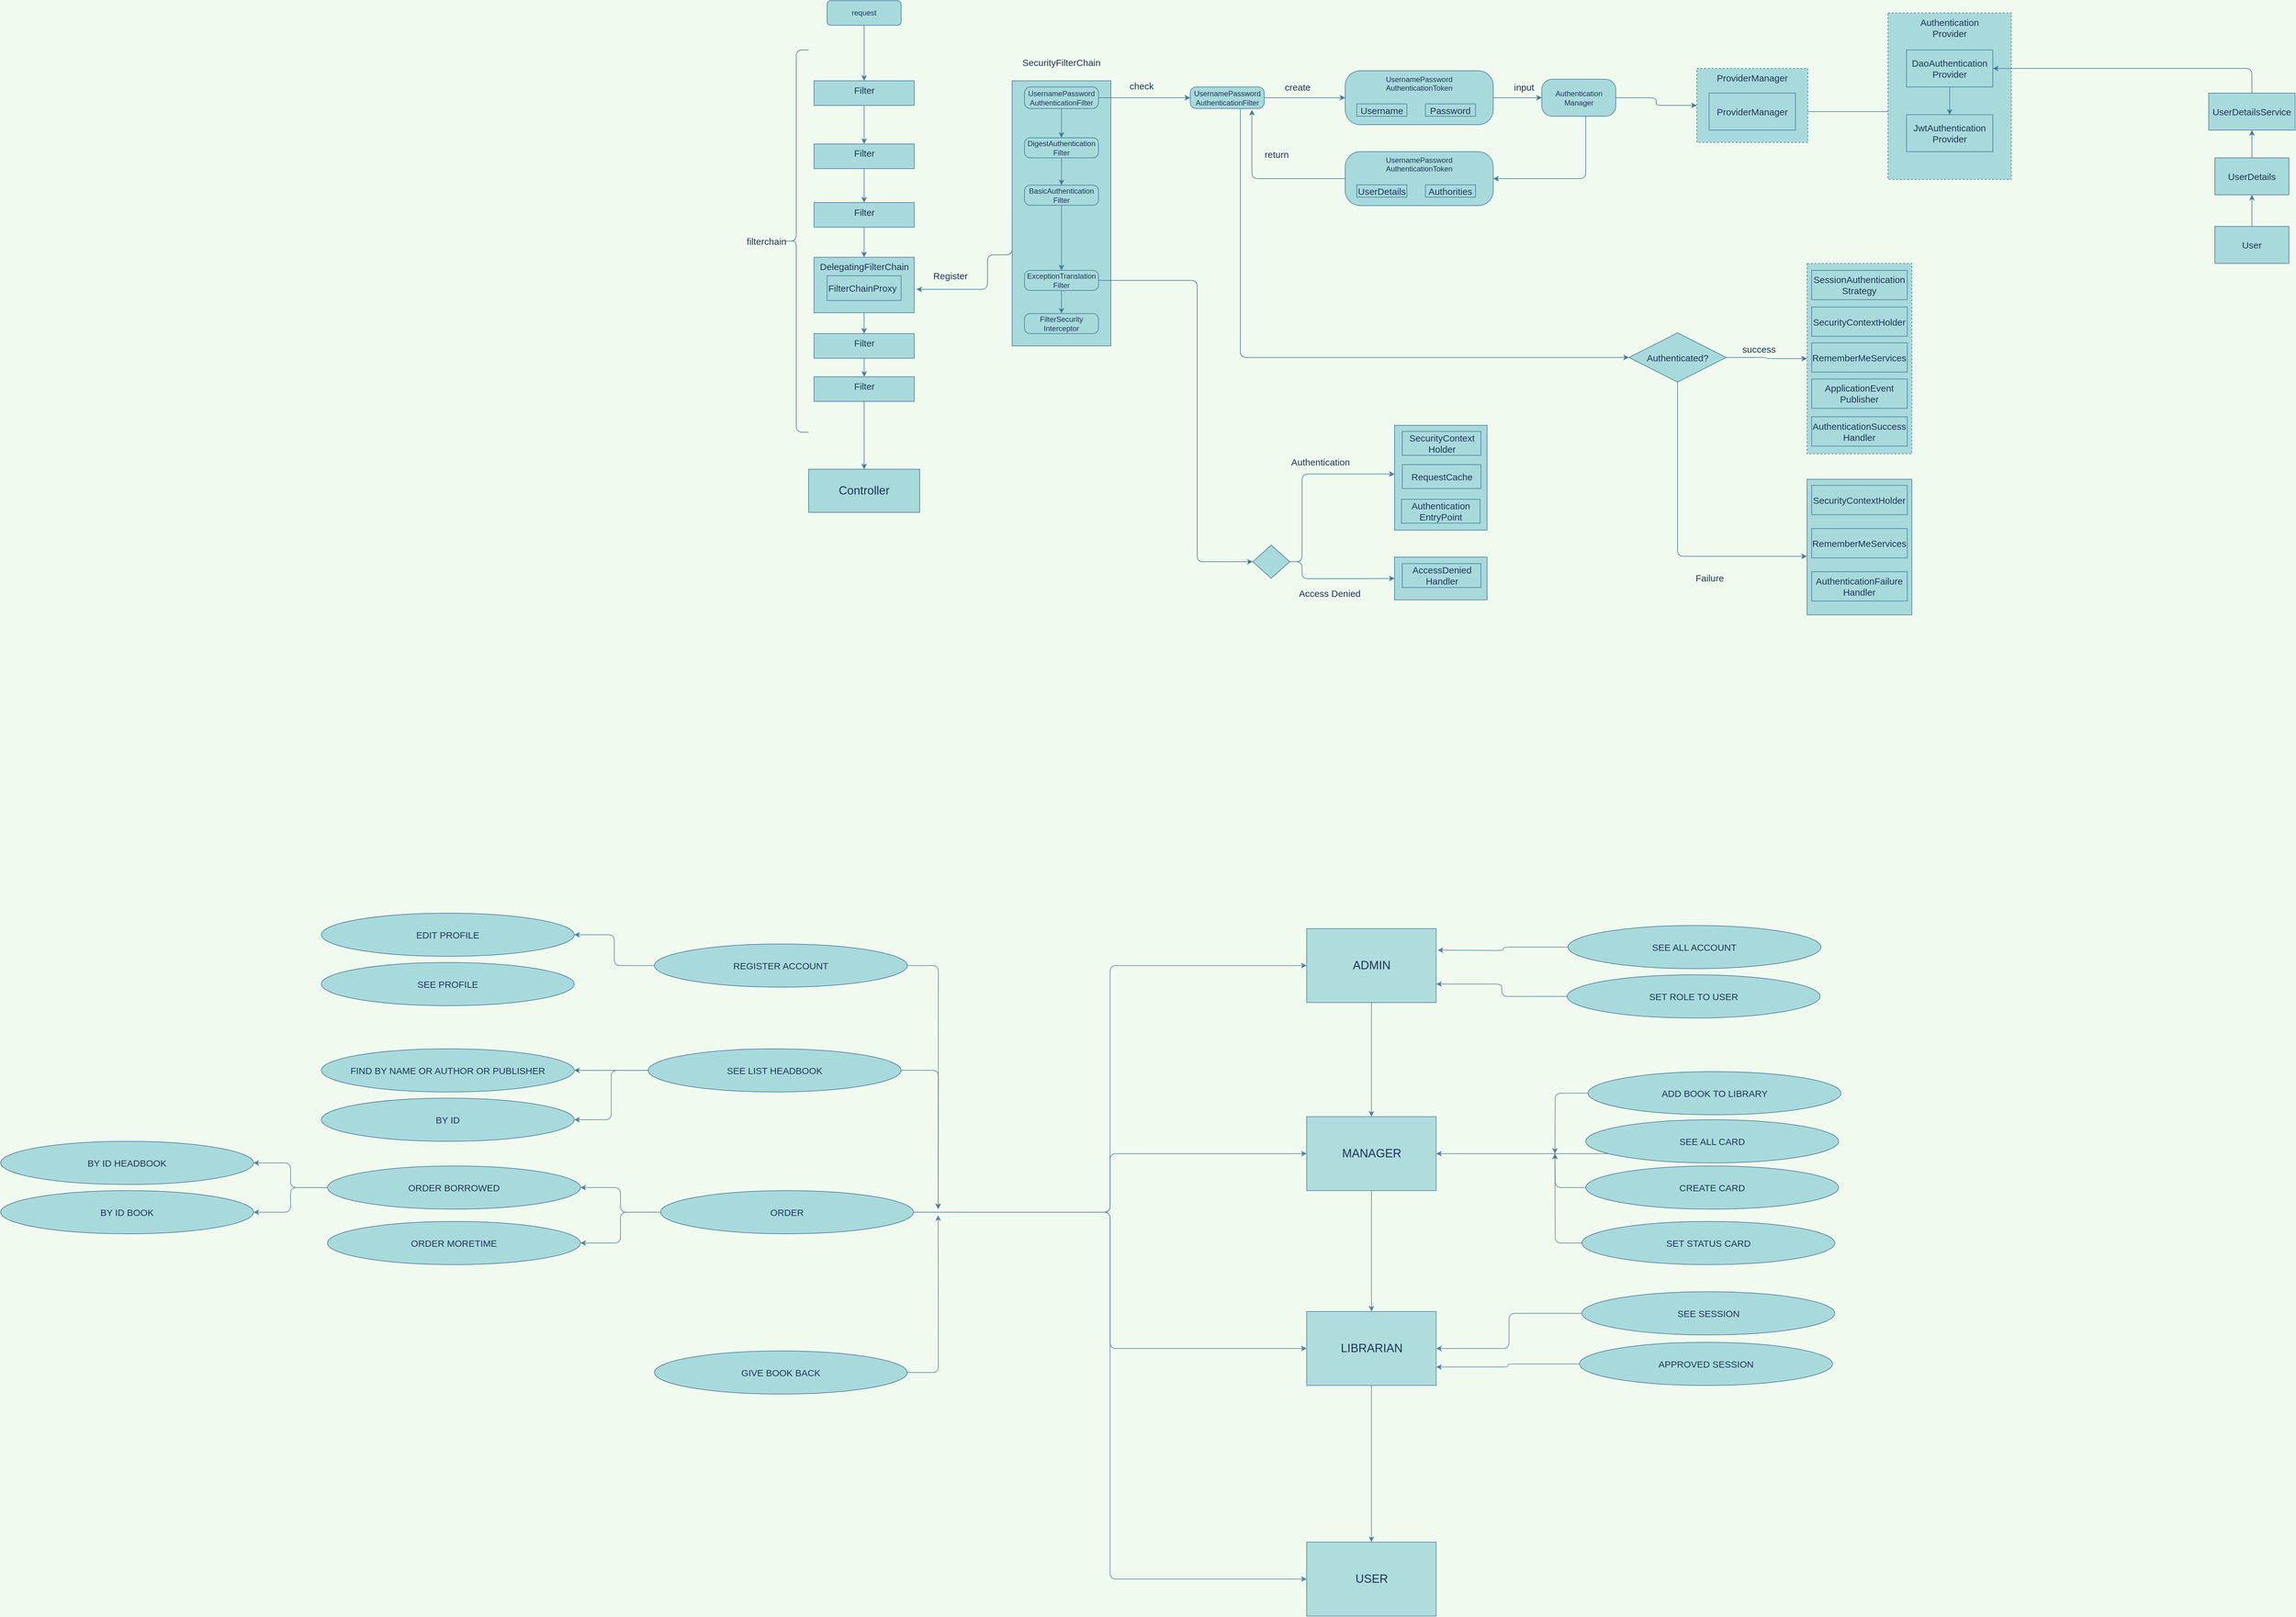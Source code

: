 <mxfile version="14.1.1" type="github">
  <diagram id="C5RBs43oDa-KdzZeNtuy" name="Page-1">
    <mxGraphModel dx="4521" dy="682" grid="1" gridSize="10" guides="1" tooltips="1" connect="1" arrows="1" fold="1" page="1" pageScale="1" pageWidth="3300" pageHeight="4681" background="#F1FAEE" math="0" shadow="0">
      <root>
        <mxCell id="WIyWlLk6GJQsqaUBKTNV-0" />
        <mxCell id="WIyWlLk6GJQsqaUBKTNV-1" parent="WIyWlLk6GJQsqaUBKTNV-0" />
        <mxCell id="i1rqOl0TpUe76ZHr00pR-119" style="edgeStyle=orthogonalEdgeStyle;curved=0;rounded=1;sketch=0;orthogonalLoop=1;jettySize=auto;html=1;entryX=1;entryY=0.5;entryDx=0;entryDy=0;strokeColor=#457B9D;fillColor=#A8DADC;fontSize=15;fontColor=#1D3557;" edge="1" parent="WIyWlLk6GJQsqaUBKTNV-1" source="i1rqOl0TpUe76ZHr00pR-103" target="i1rqOl0TpUe76ZHr00pR-118">
          <mxGeometry relative="1" as="geometry">
            <Array as="points">
              <mxPoint x="1840" y="240" />
              <mxPoint x="1840" y="240" />
            </Array>
          </mxGeometry>
        </mxCell>
        <mxCell id="i1rqOl0TpUe76ZHr00pR-103" value="Authentication&lt;br&gt;Provider" style="rounded=0;whiteSpace=wrap;html=1;sketch=0;strokeColor=#457B9D;fillColor=#A8DADC;fontSize=15;fontColor=#1D3557;align=center;labelBackgroundColor=none;verticalAlign=top;dashed=1;" vertex="1" parent="WIyWlLk6GJQsqaUBKTNV-1">
          <mxGeometry x="1880" y="80" width="200" height="270" as="geometry" />
        </mxCell>
        <mxCell id="i1rqOl0TpUe76ZHr00pR-105" value="ProviderManager" style="rounded=0;whiteSpace=wrap;html=1;sketch=0;strokeColor=#457B9D;fillColor=#A8DADC;fontSize=15;fontColor=#1D3557;align=center;verticalAlign=top;dashed=1;" vertex="1" parent="WIyWlLk6GJQsqaUBKTNV-1">
          <mxGeometry x="1570" y="170" width="180" height="120" as="geometry" />
        </mxCell>
        <mxCell id="i1rqOl0TpUe76ZHr00pR-66" style="edgeStyle=orthogonalEdgeStyle;curved=0;rounded=1;sketch=0;orthogonalLoop=1;jettySize=auto;html=1;entryX=0.5;entryY=0;entryDx=0;entryDy=0;strokeColor=#457B9D;fillColor=#A8DADC;fontSize=15;fontColor=#1D3557;" edge="1" parent="WIyWlLk6GJQsqaUBKTNV-1" source="i1rqOl0TpUe76ZHr00pR-19" target="i1rqOl0TpUe76ZHr00pR-63">
          <mxGeometry relative="1" as="geometry" />
        </mxCell>
        <mxCell id="i1rqOl0TpUe76ZHr00pR-19" value="DelegatingFilterChain" style="rounded=0;whiteSpace=wrap;html=1;sketch=0;strokeColor=#457B9D;fillColor=#A8DADC;fontSize=15;fontColor=#1D3557;align=center;horizontal=1;verticalAlign=top;" vertex="1" parent="WIyWlLk6GJQsqaUBKTNV-1">
          <mxGeometry x="138.75" y="476.24" width="162.5" height="90" as="geometry" />
        </mxCell>
        <mxCell id="i1rqOl0TpUe76ZHr00pR-18" style="edgeStyle=orthogonalEdgeStyle;curved=0;rounded=1;sketch=0;orthogonalLoop=1;jettySize=auto;html=1;strokeColor=#457B9D;fillColor=#A8DADC;fontSize=15;fontColor=#1D3557;entryX=1.022;entryY=0.578;entryDx=0;entryDy=0;entryPerimeter=0;exitX=0;exitY=0.5;exitDx=0;exitDy=0;" edge="1" parent="WIyWlLk6GJQsqaUBKTNV-1" source="i1rqOl0TpUe76ZHr00pR-17" target="i1rqOl0TpUe76ZHr00pR-19">
          <mxGeometry relative="1" as="geometry">
            <mxPoint x="470" y="491.24" as="targetPoint" />
            <Array as="points">
              <mxPoint x="420" y="472.24" />
              <mxPoint x="420" y="528.24" />
            </Array>
          </mxGeometry>
        </mxCell>
        <mxCell id="i1rqOl0TpUe76ZHr00pR-17" value="" style="rounded=0;whiteSpace=wrap;html=1;sketch=0;strokeColor=#457B9D;fillColor=#A8DADC;fontSize=15;fontColor=#1D3557;align=left;" vertex="1" parent="WIyWlLk6GJQsqaUBKTNV-1">
          <mxGeometry x="459.98" y="190" width="160.02" height="430" as="geometry" />
        </mxCell>
        <mxCell id="i1rqOl0TpUe76ZHr00pR-62" style="edgeStyle=orthogonalEdgeStyle;curved=0;rounded=1;sketch=0;orthogonalLoop=1;jettySize=auto;html=1;entryX=0.5;entryY=0;entryDx=0;entryDy=0;strokeColor=#457B9D;fillColor=#A8DADC;fontSize=15;fontColor=#1D3557;" edge="1" parent="WIyWlLk6GJQsqaUBKTNV-1" source="WIyWlLk6GJQsqaUBKTNV-3" target="i1rqOl0TpUe76ZHr00pR-47">
          <mxGeometry relative="1" as="geometry" />
        </mxCell>
        <mxCell id="WIyWlLk6GJQsqaUBKTNV-3" value="request" style="rounded=1;whiteSpace=wrap;html=1;fontSize=12;glass=0;strokeWidth=1;shadow=0;fillColor=#A8DADC;strokeColor=#457B9D;fontColor=#1D3557;" parent="WIyWlLk6GJQsqaUBKTNV-1" vertex="1">
          <mxGeometry x="160" y="60" width="120" height="40" as="geometry" />
        </mxCell>
        <mxCell id="i1rqOl0TpUe76ZHr00pR-2" value="filterchain" style="shape=curlyBracket;whiteSpace=wrap;html=1;rounded=1;sketch=0;strokeColor=#457B9D;fillColor=#A8DADC;fontColor=#1D3557;align=left;fontSize=15;verticalAlign=middle;horizontal=1;labelPosition=left;verticalLabelPosition=middle;textDirection=rtl;" vertex="1" parent="WIyWlLk6GJQsqaUBKTNV-1">
          <mxGeometry x="90" y="140" width="40" height="620" as="geometry" />
        </mxCell>
        <mxCell id="i1rqOl0TpUe76ZHr00pR-68" value="" style="edgeStyle=orthogonalEdgeStyle;curved=0;rounded=1;sketch=0;orthogonalLoop=1;jettySize=auto;html=1;strokeColor=#457B9D;fillColor=#A8DADC;fontSize=15;fontColor=#1D3557;" edge="1" parent="WIyWlLk6GJQsqaUBKTNV-1" source="i1rqOl0TpUe76ZHr00pR-4" target="i1rqOl0TpUe76ZHr00pR-67">
          <mxGeometry relative="1" as="geometry" />
        </mxCell>
        <mxCell id="i1rqOl0TpUe76ZHr00pR-151" style="edgeStyle=orthogonalEdgeStyle;curved=0;rounded=1;sketch=0;orthogonalLoop=1;jettySize=auto;html=1;entryX=0;entryY=0.5;entryDx=0;entryDy=0;strokeColor=#457B9D;fillColor=#A8DADC;fontSize=19;fontColor=#1D3557;" edge="1" parent="WIyWlLk6GJQsqaUBKTNV-1" source="i1rqOl0TpUe76ZHr00pR-4" target="i1rqOl0TpUe76ZHr00pR-75">
          <mxGeometry relative="1" as="geometry">
            <Array as="points">
              <mxPoint x="830" y="639" />
            </Array>
          </mxGeometry>
        </mxCell>
        <mxCell id="i1rqOl0TpUe76ZHr00pR-4" value="UsernamePassword&lt;br&gt;AuthenticationFilter" style="whiteSpace=wrap;html=1;rounded=1;shadow=0;fontColor=#1D3557;strokeColor=#457B9D;strokeWidth=1;fillColor=#A8DADC;glass=0;arcSize=28;rotation=0;" vertex="1" parent="WIyWlLk6GJQsqaUBKTNV-1">
          <mxGeometry x="748.75" y="200" width="120" height="35" as="geometry" />
        </mxCell>
        <mxCell id="i1rqOl0TpUe76ZHr00pR-9" value="" style="edgeStyle=orthogonalEdgeStyle;curved=0;rounded=1;sketch=0;orthogonalLoop=1;jettySize=auto;html=1;strokeColor=#457B9D;fillColor=#A8DADC;fontSize=15;fontColor=#1D3557;" edge="1" parent="WIyWlLk6GJQsqaUBKTNV-1" source="i1rqOl0TpUe76ZHr00pR-6" target="i1rqOl0TpUe76ZHr00pR-8">
          <mxGeometry relative="1" as="geometry" />
        </mxCell>
        <mxCell id="i1rqOl0TpUe76ZHr00pR-6" value="DigestAuthentication&lt;br&gt;Filter" style="whiteSpace=wrap;html=1;rounded=1;shadow=0;fontColor=#1D3557;strokeColor=#457B9D;strokeWidth=1;fillColor=#A8DADC;glass=0;arcSize=28;rotation=0;" vertex="1" parent="WIyWlLk6GJQsqaUBKTNV-1">
          <mxGeometry x="479.99" y="282.49" width="120" height="32.5" as="geometry" />
        </mxCell>
        <mxCell id="i1rqOl0TpUe76ZHr00pR-24" value="" style="edgeStyle=orthogonalEdgeStyle;curved=0;rounded=1;sketch=0;orthogonalLoop=1;jettySize=auto;html=1;strokeColor=#457B9D;fillColor=#A8DADC;fontSize=15;fontColor=#1D3557;" edge="1" parent="WIyWlLk6GJQsqaUBKTNV-1" source="i1rqOl0TpUe76ZHr00pR-8" target="i1rqOl0TpUe76ZHr00pR-23">
          <mxGeometry relative="1" as="geometry" />
        </mxCell>
        <mxCell id="i1rqOl0TpUe76ZHr00pR-8" value="BasicAuthentication&lt;br&gt;Filter" style="whiteSpace=wrap;html=1;rounded=1;shadow=0;fontColor=#1D3557;strokeColor=#457B9D;strokeWidth=1;fillColor=#A8DADC;glass=0;arcSize=28;rotation=0;" vertex="1" parent="WIyWlLk6GJQsqaUBKTNV-1">
          <mxGeometry x="479.98" y="359.37" width="120" height="32.5" as="geometry" />
        </mxCell>
        <mxCell id="i1rqOl0TpUe76ZHr00pR-13" value="SecurityFilterChain&lt;br&gt;" style="text;html=1;strokeColor=none;fillColor=none;align=center;verticalAlign=middle;whiteSpace=wrap;rounded=0;sketch=0;fontSize=15;fontColor=#1D3557;" vertex="1" parent="WIyWlLk6GJQsqaUBKTNV-1">
          <mxGeometry x="489.98" y="150" width="100" height="20" as="geometry" />
        </mxCell>
        <mxCell id="i1rqOl0TpUe76ZHr00pR-21" value="FilterChainProxy" style="rounded=0;whiteSpace=wrap;html=1;sketch=0;strokeColor=#457B9D;fillColor=#A8DADC;fontSize=15;fontColor=#1D3557;align=left;" vertex="1" parent="WIyWlLk6GJQsqaUBKTNV-1">
          <mxGeometry x="160" y="506.24" width="120" height="40" as="geometry" />
        </mxCell>
        <mxCell id="i1rqOl0TpUe76ZHr00pR-22" value="Register" style="text;html=1;strokeColor=none;fillColor=none;align=center;verticalAlign=middle;whiteSpace=wrap;rounded=0;sketch=0;fontSize=15;fontColor=#1D3557;" vertex="1" parent="WIyWlLk6GJQsqaUBKTNV-1">
          <mxGeometry x="340" y="496.24" width="40" height="20" as="geometry" />
        </mxCell>
        <mxCell id="i1rqOl0TpUe76ZHr00pR-26" value="" style="edgeStyle=orthogonalEdgeStyle;curved=0;rounded=1;sketch=0;orthogonalLoop=1;jettySize=auto;html=1;strokeColor=#457B9D;fillColor=#A8DADC;fontSize=15;fontColor=#1D3557;" edge="1" parent="WIyWlLk6GJQsqaUBKTNV-1" source="i1rqOl0TpUe76ZHr00pR-23" target="i1rqOl0TpUe76ZHr00pR-25">
          <mxGeometry relative="1" as="geometry" />
        </mxCell>
        <mxCell id="i1rqOl0TpUe76ZHr00pR-28" value="" style="edgeStyle=orthogonalEdgeStyle;curved=0;rounded=1;sketch=0;orthogonalLoop=1;jettySize=auto;html=1;strokeColor=#457B9D;fillColor=#A8DADC;fontSize=15;fontColor=#1D3557;entryX=0;entryY=0.5;entryDx=0;entryDy=0;" edge="1" parent="WIyWlLk6GJQsqaUBKTNV-1" source="i1rqOl0TpUe76ZHr00pR-23" target="i1rqOl0TpUe76ZHr00pR-27">
          <mxGeometry relative="1" as="geometry">
            <mxPoint x="650.003" y="513.776" as="targetPoint" />
            <Array as="points">
              <mxPoint x="760" y="514" />
              <mxPoint x="760" y="970" />
            </Array>
          </mxGeometry>
        </mxCell>
        <mxCell id="i1rqOl0TpUe76ZHr00pR-23" value="ExceptionTranslation&lt;br&gt;Filter" style="whiteSpace=wrap;html=1;rounded=1;shadow=0;fontColor=#1D3557;strokeColor=#457B9D;strokeWidth=1;fillColor=#A8DADC;glass=0;arcSize=28;rotation=0;" vertex="1" parent="WIyWlLk6GJQsqaUBKTNV-1">
          <mxGeometry x="479.98" y="497.5" width="120" height="32.5" as="geometry" />
        </mxCell>
        <mxCell id="i1rqOl0TpUe76ZHr00pR-25" value="FilterSecurity&lt;br&gt;Interceptor" style="whiteSpace=wrap;html=1;rounded=1;shadow=0;fontColor=#1D3557;strokeColor=#457B9D;strokeWidth=1;fillColor=#A8DADC;glass=0;arcSize=28;rotation=0;" vertex="1" parent="WIyWlLk6GJQsqaUBKTNV-1">
          <mxGeometry x="479.98" y="567.5" width="120" height="32.5" as="geometry" />
        </mxCell>
        <mxCell id="i1rqOl0TpUe76ZHr00pR-37" style="edgeStyle=orthogonalEdgeStyle;curved=0;rounded=1;sketch=0;orthogonalLoop=1;jettySize=auto;html=1;entryX=0.001;entryY=0.465;entryDx=0;entryDy=0;entryPerimeter=0;strokeColor=#457B9D;fillColor=#A8DADC;fontSize=15;fontColor=#1D3557;" edge="1" parent="WIyWlLk6GJQsqaUBKTNV-1" source="i1rqOl0TpUe76ZHr00pR-27" target="i1rqOl0TpUe76ZHr00pR-30">
          <mxGeometry relative="1" as="geometry">
            <Array as="points">
              <mxPoint x="930" y="970.5" />
              <mxPoint x="930" y="827.5" />
            </Array>
          </mxGeometry>
        </mxCell>
        <mxCell id="i1rqOl0TpUe76ZHr00pR-45" style="edgeStyle=orthogonalEdgeStyle;curved=0;rounded=1;sketch=0;orthogonalLoop=1;jettySize=auto;html=1;entryX=0;entryY=0.5;entryDx=0;entryDy=0;strokeColor=#457B9D;fillColor=#A8DADC;fontSize=15;fontColor=#1D3557;" edge="1" parent="WIyWlLk6GJQsqaUBKTNV-1" source="i1rqOl0TpUe76ZHr00pR-27" target="i1rqOl0TpUe76ZHr00pR-40">
          <mxGeometry relative="1" as="geometry">
            <Array as="points">
              <mxPoint x="930" y="970.5" />
              <mxPoint x="930" y="997.5" />
              <mxPoint x="1030" y="997.5" />
            </Array>
          </mxGeometry>
        </mxCell>
        <mxCell id="i1rqOl0TpUe76ZHr00pR-27" value="" style="rhombus;whiteSpace=wrap;html=1;rounded=1;shadow=0;fontColor=#1D3557;strokeColor=#457B9D;strokeWidth=1;fillColor=#A8DADC;glass=0;arcSize=0;" vertex="1" parent="WIyWlLk6GJQsqaUBKTNV-1">
          <mxGeometry x="850" y="943.14" width="60" height="53.75" as="geometry" />
        </mxCell>
        <mxCell id="i1rqOl0TpUe76ZHr00pR-30" value="" style="rounded=0;whiteSpace=wrap;html=1;sketch=0;strokeColor=#457B9D;fillColor=#A8DADC;fontSize=15;fontColor=#1D3557;align=left;" vertex="1" parent="WIyWlLk6GJQsqaUBKTNV-1">
          <mxGeometry x="1080" y="748.75" width="150" height="170" as="geometry" />
        </mxCell>
        <mxCell id="i1rqOl0TpUe76ZHr00pR-31" value="SecurityContext&lt;br&gt;&lt;div style=&quot;&quot;&gt;&lt;span&gt;Holder&lt;/span&gt;&lt;/div&gt;" style="rounded=0;whiteSpace=wrap;html=1;sketch=0;strokeColor=#457B9D;fillColor=#A8DADC;fontSize=15;fontColor=#1D3557;align=center;" vertex="1" parent="WIyWlLk6GJQsqaUBKTNV-1">
          <mxGeometry x="1092.5" y="758.75" width="127.5" height="38.75" as="geometry" />
        </mxCell>
        <mxCell id="i1rqOl0TpUe76ZHr00pR-33" value="RequestCache" style="rounded=0;whiteSpace=wrap;html=1;sketch=0;strokeColor=#457B9D;fillColor=#A8DADC;fontSize=15;fontColor=#1D3557;align=center;" vertex="1" parent="WIyWlLk6GJQsqaUBKTNV-1">
          <mxGeometry x="1092.5" y="812.5" width="127.5" height="38.75" as="geometry" />
        </mxCell>
        <mxCell id="i1rqOl0TpUe76ZHr00pR-35" value="Authentication&lt;br&gt;EntryPoint" style="rounded=0;whiteSpace=wrap;html=1;sketch=0;strokeColor=#457B9D;fillColor=#A8DADC;fontSize=15;fontColor=#1D3557;align=center;" vertex="1" parent="WIyWlLk6GJQsqaUBKTNV-1">
          <mxGeometry x="1091.25" y="868.75" width="127.5" height="38.75" as="geometry" />
        </mxCell>
        <mxCell id="i1rqOl0TpUe76ZHr00pR-38" value="Authentication" style="text;html=1;strokeColor=none;fillColor=none;align=center;verticalAlign=middle;whiteSpace=wrap;rounded=0;sketch=0;fontSize=15;fontColor=#1D3557;" vertex="1" parent="WIyWlLk6GJQsqaUBKTNV-1">
          <mxGeometry x="940" y="797.5" width="40" height="20" as="geometry" />
        </mxCell>
        <mxCell id="i1rqOl0TpUe76ZHr00pR-40" value="" style="rounded=0;whiteSpace=wrap;html=1;sketch=0;strokeColor=#457B9D;fillColor=#A8DADC;fontSize=15;fontColor=#1D3557;align=left;" vertex="1" parent="WIyWlLk6GJQsqaUBKTNV-1">
          <mxGeometry x="1080" y="962.5" width="150" height="69.36" as="geometry" />
        </mxCell>
        <mxCell id="i1rqOl0TpUe76ZHr00pR-41" value="AccessDenied&lt;br&gt;Handler" style="rounded=0;whiteSpace=wrap;html=1;sketch=0;strokeColor=#457B9D;fillColor=#A8DADC;fontSize=15;fontColor=#1D3557;align=center;" vertex="1" parent="WIyWlLk6GJQsqaUBKTNV-1">
          <mxGeometry x="1092.5" y="973.12" width="127.5" height="38.75" as="geometry" />
        </mxCell>
        <mxCell id="i1rqOl0TpUe76ZHr00pR-46" value="Access Denied" style="text;html=1;strokeColor=none;fillColor=none;align=center;verticalAlign=middle;whiteSpace=wrap;rounded=0;sketch=0;fontSize=15;fontColor=#1D3557;" vertex="1" parent="WIyWlLk6GJQsqaUBKTNV-1">
          <mxGeometry x="920" y="1007.51" width="110" height="26.24" as="geometry" />
        </mxCell>
        <mxCell id="i1rqOl0TpUe76ZHr00pR-58" value="" style="edgeStyle=orthogonalEdgeStyle;curved=0;rounded=1;sketch=0;orthogonalLoop=1;jettySize=auto;html=1;strokeColor=#457B9D;fillColor=#A8DADC;fontSize=15;fontColor=#1D3557;" edge="1" parent="WIyWlLk6GJQsqaUBKTNV-1" source="i1rqOl0TpUe76ZHr00pR-47" target="i1rqOl0TpUe76ZHr00pR-57">
          <mxGeometry relative="1" as="geometry" />
        </mxCell>
        <mxCell id="i1rqOl0TpUe76ZHr00pR-47" value="Filter" style="rounded=0;whiteSpace=wrap;html=1;sketch=0;strokeColor=#457B9D;fillColor=#A8DADC;fontSize=15;fontColor=#1D3557;align=center;horizontal=1;verticalAlign=top;" vertex="1" parent="WIyWlLk6GJQsqaUBKTNV-1">
          <mxGeometry x="138.75" y="190" width="162.5" height="40" as="geometry" />
        </mxCell>
        <mxCell id="i1rqOl0TpUe76ZHr00pR-60" value="" style="edgeStyle=orthogonalEdgeStyle;curved=0;rounded=1;sketch=0;orthogonalLoop=1;jettySize=auto;html=1;strokeColor=#457B9D;fillColor=#A8DADC;fontSize=15;fontColor=#1D3557;" edge="1" parent="WIyWlLk6GJQsqaUBKTNV-1" source="i1rqOl0TpUe76ZHr00pR-57" target="i1rqOl0TpUe76ZHr00pR-59">
          <mxGeometry relative="1" as="geometry" />
        </mxCell>
        <mxCell id="i1rqOl0TpUe76ZHr00pR-57" value="Filter" style="rounded=0;whiteSpace=wrap;html=1;sketch=0;strokeColor=#457B9D;fillColor=#A8DADC;fontSize=15;fontColor=#1D3557;align=center;horizontal=1;verticalAlign=top;" vertex="1" parent="WIyWlLk6GJQsqaUBKTNV-1">
          <mxGeometry x="138.75" y="292.49" width="162.5" height="40" as="geometry" />
        </mxCell>
        <mxCell id="i1rqOl0TpUe76ZHr00pR-61" style="edgeStyle=orthogonalEdgeStyle;curved=0;rounded=1;sketch=0;orthogonalLoop=1;jettySize=auto;html=1;strokeColor=#457B9D;fillColor=#A8DADC;fontSize=15;fontColor=#1D3557;" edge="1" parent="WIyWlLk6GJQsqaUBKTNV-1" source="i1rqOl0TpUe76ZHr00pR-59" target="i1rqOl0TpUe76ZHr00pR-19">
          <mxGeometry relative="1" as="geometry" />
        </mxCell>
        <mxCell id="i1rqOl0TpUe76ZHr00pR-59" value="Filter" style="rounded=0;whiteSpace=wrap;html=1;sketch=0;strokeColor=#457B9D;fillColor=#A8DADC;fontSize=15;fontColor=#1D3557;align=center;horizontal=1;verticalAlign=top;" vertex="1" parent="WIyWlLk6GJQsqaUBKTNV-1">
          <mxGeometry x="138.75" y="387.5" width="162.5" height="40" as="geometry" />
        </mxCell>
        <mxCell id="i1rqOl0TpUe76ZHr00pR-65" value="" style="edgeStyle=orthogonalEdgeStyle;curved=0;rounded=1;sketch=0;orthogonalLoop=1;jettySize=auto;html=1;strokeColor=#457B9D;fillColor=#A8DADC;fontSize=15;fontColor=#1D3557;" edge="1" parent="WIyWlLk6GJQsqaUBKTNV-1" source="i1rqOl0TpUe76ZHr00pR-63" target="i1rqOl0TpUe76ZHr00pR-64">
          <mxGeometry relative="1" as="geometry" />
        </mxCell>
        <mxCell id="i1rqOl0TpUe76ZHr00pR-63" value="Filter" style="rounded=0;whiteSpace=wrap;html=1;sketch=0;strokeColor=#457B9D;fillColor=#A8DADC;fontSize=15;fontColor=#1D3557;align=center;horizontal=1;verticalAlign=top;" vertex="1" parent="WIyWlLk6GJQsqaUBKTNV-1">
          <mxGeometry x="138.75" y="600" width="162.5" height="40" as="geometry" />
        </mxCell>
        <mxCell id="i1rqOl0TpUe76ZHr00pR-150" value="" style="edgeStyle=orthogonalEdgeStyle;curved=0;rounded=1;sketch=0;orthogonalLoop=1;jettySize=auto;html=1;strokeColor=#457B9D;fillColor=#A8DADC;fontSize=15;fontColor=#1D3557;" edge="1" parent="WIyWlLk6GJQsqaUBKTNV-1" source="i1rqOl0TpUe76ZHr00pR-64" target="i1rqOl0TpUe76ZHr00pR-149">
          <mxGeometry relative="1" as="geometry" />
        </mxCell>
        <mxCell id="i1rqOl0TpUe76ZHr00pR-64" value="Filter" style="rounded=0;whiteSpace=wrap;html=1;sketch=0;strokeColor=#457B9D;fillColor=#A8DADC;fontSize=15;fontColor=#1D3557;align=center;horizontal=1;verticalAlign=top;" vertex="1" parent="WIyWlLk6GJQsqaUBKTNV-1">
          <mxGeometry x="138.75" y="670" width="162.5" height="40" as="geometry" />
        </mxCell>
        <mxCell id="i1rqOl0TpUe76ZHr00pR-73" value="" style="edgeStyle=orthogonalEdgeStyle;curved=0;rounded=1;sketch=0;orthogonalLoop=1;jettySize=auto;html=1;strokeColor=#457B9D;fillColor=#A8DADC;fontSize=15;fontColor=#1D3557;" edge="1" parent="WIyWlLk6GJQsqaUBKTNV-1" source="i1rqOl0TpUe76ZHr00pR-67" target="i1rqOl0TpUe76ZHr00pR-72">
          <mxGeometry relative="1" as="geometry" />
        </mxCell>
        <mxCell id="i1rqOl0TpUe76ZHr00pR-67" value="UsernamePassword&lt;br&gt;AuthenticationToken" style="whiteSpace=wrap;html=1;rounded=1;shadow=0;fontColor=#1D3557;strokeColor=#457B9D;strokeWidth=1;fillColor=#A8DADC;glass=0;arcSize=28;rotation=0;verticalAlign=top;" vertex="1" parent="WIyWlLk6GJQsqaUBKTNV-1">
          <mxGeometry x="1000" y="173.75" width="240" height="87.5" as="geometry" />
        </mxCell>
        <mxCell id="i1rqOl0TpUe76ZHr00pR-69" value="create" style="text;html=1;strokeColor=none;fillColor=none;align=center;verticalAlign=middle;whiteSpace=wrap;rounded=0;sketch=0;fontSize=15;fontColor=#1D3557;" vertex="1" parent="WIyWlLk6GJQsqaUBKTNV-1">
          <mxGeometry x="902.5" y="190" width="40" height="20" as="geometry" />
        </mxCell>
        <mxCell id="i1rqOl0TpUe76ZHr00pR-110" style="edgeStyle=orthogonalEdgeStyle;curved=0;rounded=1;sketch=0;orthogonalLoop=1;jettySize=auto;html=1;strokeColor=#457B9D;fillColor=#A8DADC;fontSize=15;fontColor=#1D3557;" edge="1" parent="WIyWlLk6GJQsqaUBKTNV-1" source="i1rqOl0TpUe76ZHr00pR-72" target="i1rqOl0TpUe76ZHr00pR-105">
          <mxGeometry relative="1" as="geometry" />
        </mxCell>
        <mxCell id="i1rqOl0TpUe76ZHr00pR-145" style="edgeStyle=orthogonalEdgeStyle;curved=0;rounded=1;sketch=0;orthogonalLoop=1;jettySize=auto;html=1;entryX=1;entryY=0.5;entryDx=0;entryDy=0;strokeColor=#457B9D;fillColor=#A8DADC;fontSize=15;fontColor=#1D3557;" edge="1" parent="WIyWlLk6GJQsqaUBKTNV-1" source="i1rqOl0TpUe76ZHr00pR-72" target="i1rqOl0TpUe76ZHr00pR-141">
          <mxGeometry relative="1" as="geometry">
            <Array as="points">
              <mxPoint x="1390" y="349" />
            </Array>
          </mxGeometry>
        </mxCell>
        <mxCell id="i1rqOl0TpUe76ZHr00pR-72" value="Authentication&lt;br&gt;Manager" style="whiteSpace=wrap;html=1;rounded=1;shadow=0;fontColor=#1D3557;strokeColor=#457B9D;strokeWidth=1;fillColor=#A8DADC;glass=0;arcSize=28;" vertex="1" parent="WIyWlLk6GJQsqaUBKTNV-1">
          <mxGeometry x="1318.75" y="187.5" width="120" height="60" as="geometry" />
        </mxCell>
        <mxCell id="i1rqOl0TpUe76ZHr00pR-74" value="input" style="text;html=1;strokeColor=none;fillColor=none;align=center;verticalAlign=middle;whiteSpace=wrap;rounded=0;sketch=0;fontSize=15;fontColor=#1D3557;" vertex="1" parent="WIyWlLk6GJQsqaUBKTNV-1">
          <mxGeometry x="1270" y="190" width="40" height="20" as="geometry" />
        </mxCell>
        <mxCell id="i1rqOl0TpUe76ZHr00pR-77" value="" style="edgeStyle=orthogonalEdgeStyle;curved=0;rounded=1;sketch=0;orthogonalLoop=1;jettySize=auto;html=1;strokeColor=#457B9D;fillColor=#A8DADC;fontSize=15;fontColor=#1D3557;" edge="1" parent="WIyWlLk6GJQsqaUBKTNV-1" source="i1rqOl0TpUe76ZHr00pR-75" target="i1rqOl0TpUe76ZHr00pR-76">
          <mxGeometry relative="1" as="geometry" />
        </mxCell>
        <mxCell id="i1rqOl0TpUe76ZHr00pR-91" style="edgeStyle=orthogonalEdgeStyle;curved=0;rounded=1;sketch=0;orthogonalLoop=1;jettySize=auto;html=1;strokeColor=#457B9D;fillColor=#A8DADC;fontSize=15;fontColor=#1D3557;entryX=-0.002;entryY=0.566;entryDx=0;entryDy=0;entryPerimeter=0;" edge="1" parent="WIyWlLk6GJQsqaUBKTNV-1" source="i1rqOl0TpUe76ZHr00pR-75" target="i1rqOl0TpUe76ZHr00pR-90">
          <mxGeometry relative="1" as="geometry">
            <mxPoint x="1550" y="1016.24" as="targetPoint" />
            <Array as="points">
              <mxPoint x="1538.75" y="961.24" />
              <mxPoint x="1748.75" y="961.24" />
            </Array>
          </mxGeometry>
        </mxCell>
        <mxCell id="i1rqOl0TpUe76ZHr00pR-75" value="Authenticated?" style="rhombus;whiteSpace=wrap;html=1;rounded=0;sketch=0;strokeColor=#457B9D;fillColor=#A8DADC;fontSize=15;fontColor=#1D3557;align=center;" vertex="1" parent="WIyWlLk6GJQsqaUBKTNV-1">
          <mxGeometry x="1460" y="598.75" width="157.5" height="80" as="geometry" />
        </mxCell>
        <mxCell id="i1rqOl0TpUe76ZHr00pR-76" value="" style="whiteSpace=wrap;html=1;rounded=0;fontSize=15;fontColor=#1D3557;strokeColor=#457B9D;fillColor=#A8DADC;sketch=0;dashed=1;" vertex="1" parent="WIyWlLk6GJQsqaUBKTNV-1">
          <mxGeometry x="1748.75" y="486.24" width="170" height="308.75" as="geometry" />
        </mxCell>
        <mxCell id="i1rqOl0TpUe76ZHr00pR-78" value="SessionAuthentication&lt;br&gt;Strategy" style="rounded=0;whiteSpace=wrap;html=1;sketch=0;strokeColor=#457B9D;fillColor=#A8DADC;fontSize=15;fontColor=#1D3557;align=center;" vertex="1" parent="WIyWlLk6GJQsqaUBKTNV-1">
          <mxGeometry x="1756.25" y="497.48" width="155" height="47.51" as="geometry" />
        </mxCell>
        <mxCell id="i1rqOl0TpUe76ZHr00pR-79" value="SecurityContextHolder" style="rounded=0;whiteSpace=wrap;html=1;sketch=0;strokeColor=#457B9D;fillColor=#A8DADC;fontSize=15;fontColor=#1D3557;align=center;" vertex="1" parent="WIyWlLk6GJQsqaUBKTNV-1">
          <mxGeometry x="1756.25" y="556.86" width="155" height="47.51" as="geometry" />
        </mxCell>
        <mxCell id="i1rqOl0TpUe76ZHr00pR-81" value="RememberMeServices" style="rounded=0;whiteSpace=wrap;html=1;sketch=0;strokeColor=#457B9D;fillColor=#A8DADC;fontSize=15;fontColor=#1D3557;align=center;" vertex="1" parent="WIyWlLk6GJQsqaUBKTNV-1">
          <mxGeometry x="1756.25" y="614.99" width="155" height="47.51" as="geometry" />
        </mxCell>
        <mxCell id="i1rqOl0TpUe76ZHr00pR-83" value="ApplicationEvent&lt;br&gt;Publisher" style="rounded=0;whiteSpace=wrap;html=1;sketch=0;strokeColor=#457B9D;fillColor=#A8DADC;fontSize=15;fontColor=#1D3557;align=center;" vertex="1" parent="WIyWlLk6GJQsqaUBKTNV-1">
          <mxGeometry x="1756.25" y="673.72" width="155" height="47.51" as="geometry" />
        </mxCell>
        <mxCell id="i1rqOl0TpUe76ZHr00pR-85" value="AuthenticationSuccess&lt;br&gt;Handler" style="rounded=0;whiteSpace=wrap;html=1;sketch=0;strokeColor=#457B9D;fillColor=#A8DADC;fontSize=15;fontColor=#1D3557;align=center;" vertex="1" parent="WIyWlLk6GJQsqaUBKTNV-1">
          <mxGeometry x="1756.25" y="734.99" width="155" height="47.51" as="geometry" />
        </mxCell>
        <mxCell id="i1rqOl0TpUe76ZHr00pR-90" value="" style="whiteSpace=wrap;html=1;rounded=0;fontSize=15;fontColor=#1D3557;strokeColor=#457B9D;fillColor=#A8DADC;sketch=0;" vertex="1" parent="WIyWlLk6GJQsqaUBKTNV-1">
          <mxGeometry x="1748.75" y="836.24" width="170" height="220" as="geometry" />
        </mxCell>
        <mxCell id="i1rqOl0TpUe76ZHr00pR-93" value="SecurityContextHolder" style="rounded=0;whiteSpace=wrap;html=1;sketch=0;strokeColor=#457B9D;fillColor=#A8DADC;fontSize=15;fontColor=#1D3557;align=center;" vertex="1" parent="WIyWlLk6GJQsqaUBKTNV-1">
          <mxGeometry x="1756.25" y="846.24" width="155" height="47.51" as="geometry" />
        </mxCell>
        <mxCell id="i1rqOl0TpUe76ZHr00pR-94" value="RememberMeServices" style="rounded=0;whiteSpace=wrap;html=1;sketch=0;strokeColor=#457B9D;fillColor=#A8DADC;fontSize=15;fontColor=#1D3557;align=center;" vertex="1" parent="WIyWlLk6GJQsqaUBKTNV-1">
          <mxGeometry x="1756.25" y="916.24" width="155" height="47.51" as="geometry" />
        </mxCell>
        <mxCell id="i1rqOl0TpUe76ZHr00pR-95" value="AuthenticationFailure&lt;br&gt;Handler" style="rounded=0;whiteSpace=wrap;html=1;sketch=0;strokeColor=#457B9D;fillColor=#A8DADC;fontSize=15;fontColor=#1D3557;align=center;" vertex="1" parent="WIyWlLk6GJQsqaUBKTNV-1">
          <mxGeometry x="1756.25" y="986.24" width="155" height="47.51" as="geometry" />
        </mxCell>
        <mxCell id="i1rqOl0TpUe76ZHr00pR-96" value="Failure" style="text;html=1;strokeColor=none;fillColor=none;align=center;verticalAlign=middle;whiteSpace=wrap;rounded=0;sketch=0;fontSize=15;fontColor=#1D3557;" vertex="1" parent="WIyWlLk6GJQsqaUBKTNV-1">
          <mxGeometry x="1571.25" y="986.24" width="40" height="20" as="geometry" />
        </mxCell>
        <mxCell id="i1rqOl0TpUe76ZHr00pR-97" value="success" style="text;html=1;strokeColor=none;fillColor=none;align=center;verticalAlign=middle;whiteSpace=wrap;rounded=0;sketch=0;fontSize=15;fontColor=#1D3557;" vertex="1" parent="WIyWlLk6GJQsqaUBKTNV-1">
          <mxGeometry x="1651.25" y="614.99" width="40" height="20" as="geometry" />
        </mxCell>
        <mxCell id="i1rqOl0TpUe76ZHr00pR-100" value="" style="edgeStyle=orthogonalEdgeStyle;curved=0;rounded=1;sketch=0;orthogonalLoop=1;jettySize=auto;html=1;strokeColor=#457B9D;fillColor=#A8DADC;fontSize=15;fontColor=#1D3557;" edge="1" parent="WIyWlLk6GJQsqaUBKTNV-1" source="i1rqOl0TpUe76ZHr00pR-98" target="i1rqOl0TpUe76ZHr00pR-99">
          <mxGeometry relative="1" as="geometry" />
        </mxCell>
        <mxCell id="i1rqOl0TpUe76ZHr00pR-98" value="User" style="rounded=0;whiteSpace=wrap;html=1;sketch=0;strokeColor=#457B9D;fillColor=#A8DADC;fontSize=15;fontColor=#1D3557;align=center;" vertex="1" parent="WIyWlLk6GJQsqaUBKTNV-1">
          <mxGeometry x="2410" y="426.24" width="120" height="60" as="geometry" />
        </mxCell>
        <mxCell id="i1rqOl0TpUe76ZHr00pR-102" value="" style="edgeStyle=orthogonalEdgeStyle;curved=0;rounded=1;sketch=0;orthogonalLoop=1;jettySize=auto;html=1;strokeColor=#457B9D;fillColor=#A8DADC;fontSize=15;fontColor=#1D3557;" edge="1" parent="WIyWlLk6GJQsqaUBKTNV-1" source="i1rqOl0TpUe76ZHr00pR-99" target="i1rqOl0TpUe76ZHr00pR-101">
          <mxGeometry relative="1" as="geometry" />
        </mxCell>
        <mxCell id="i1rqOl0TpUe76ZHr00pR-99" value="UserDetails" style="rounded=0;whiteSpace=wrap;html=1;sketch=0;strokeColor=#457B9D;fillColor=#A8DADC;fontSize=15;fontColor=#1D3557;align=center;" vertex="1" parent="WIyWlLk6GJQsqaUBKTNV-1">
          <mxGeometry x="2410" y="314.99" width="120" height="60" as="geometry" />
        </mxCell>
        <mxCell id="i1rqOl0TpUe76ZHr00pR-104" value="" style="edgeStyle=orthogonalEdgeStyle;curved=0;rounded=1;sketch=0;orthogonalLoop=1;jettySize=auto;html=1;strokeColor=#457B9D;fillColor=#A8DADC;fontSize=15;fontColor=#1D3557;entryX=1;entryY=0.5;entryDx=0;entryDy=0;" edge="1" parent="WIyWlLk6GJQsqaUBKTNV-1" source="i1rqOl0TpUe76ZHr00pR-101" target="i1rqOl0TpUe76ZHr00pR-107">
          <mxGeometry relative="1" as="geometry">
            <mxPoint x="2180" y="215" as="targetPoint" />
            <Array as="points">
              <mxPoint x="2470" y="170" />
            </Array>
          </mxGeometry>
        </mxCell>
        <mxCell id="i1rqOl0TpUe76ZHr00pR-101" value="UserDetailsService" style="rounded=0;whiteSpace=wrap;html=1;sketch=0;strokeColor=#457B9D;fillColor=#A8DADC;fontSize=15;fontColor=#1D3557;align=center;" vertex="1" parent="WIyWlLk6GJQsqaUBKTNV-1">
          <mxGeometry x="2400" y="210" width="140" height="60" as="geometry" />
        </mxCell>
        <mxCell id="i1rqOl0TpUe76ZHr00pR-109" value="" style="edgeStyle=orthogonalEdgeStyle;curved=0;rounded=1;sketch=0;orthogonalLoop=1;jettySize=auto;html=1;strokeColor=#457B9D;fillColor=#A8DADC;fontSize=15;fontColor=#1D3557;" edge="1" parent="WIyWlLk6GJQsqaUBKTNV-1" source="i1rqOl0TpUe76ZHr00pR-107" target="i1rqOl0TpUe76ZHr00pR-108">
          <mxGeometry relative="1" as="geometry" />
        </mxCell>
        <mxCell id="i1rqOl0TpUe76ZHr00pR-107" value="DaoAuthentication&lt;br&gt;Provider" style="rounded=0;whiteSpace=wrap;html=1;sketch=0;strokeColor=#457B9D;fillColor=#A8DADC;fontSize=15;fontColor=#1D3557;align=center;" vertex="1" parent="WIyWlLk6GJQsqaUBKTNV-1">
          <mxGeometry x="1910" y="140" width="140" height="60" as="geometry" />
        </mxCell>
        <mxCell id="i1rqOl0TpUe76ZHr00pR-108" value="JwtAuthentication&lt;br&gt;Provider" style="rounded=0;whiteSpace=wrap;html=1;sketch=0;strokeColor=#457B9D;fillColor=#A8DADC;fontSize=15;fontColor=#1D3557;align=center;" vertex="1" parent="WIyWlLk6GJQsqaUBKTNV-1">
          <mxGeometry x="1910" y="245" width="140" height="60" as="geometry" />
        </mxCell>
        <mxCell id="i1rqOl0TpUe76ZHr00pR-118" value="ProviderManager" style="rounded=0;whiteSpace=wrap;html=1;sketch=0;strokeColor=#457B9D;fillColor=#A8DADC;fontSize=15;fontColor=#1D3557;align=center;" vertex="1" parent="WIyWlLk6GJQsqaUBKTNV-1">
          <mxGeometry x="1590" y="210" width="140" height="60" as="geometry" />
        </mxCell>
        <mxCell id="i1rqOl0TpUe76ZHr00pR-122" style="edgeStyle=orthogonalEdgeStyle;curved=0;rounded=1;sketch=0;orthogonalLoop=1;jettySize=auto;html=1;strokeColor=#457B9D;fillColor=#A8DADC;fontSize=15;fontColor=#1D3557;" edge="1" parent="WIyWlLk6GJQsqaUBKTNV-1" source="i1rqOl0TpUe76ZHr00pR-120" target="i1rqOl0TpUe76ZHr00pR-6">
          <mxGeometry relative="1" as="geometry" />
        </mxCell>
        <mxCell id="i1rqOl0TpUe76ZHr00pR-147" style="edgeStyle=orthogonalEdgeStyle;curved=0;rounded=1;sketch=0;orthogonalLoop=1;jettySize=auto;html=1;entryX=0;entryY=0.5;entryDx=0;entryDy=0;strokeColor=#457B9D;fillColor=#A8DADC;fontSize=15;fontColor=#1D3557;" edge="1" parent="WIyWlLk6GJQsqaUBKTNV-1" source="i1rqOl0TpUe76ZHr00pR-120" target="i1rqOl0TpUe76ZHr00pR-4">
          <mxGeometry relative="1" as="geometry" />
        </mxCell>
        <mxCell id="i1rqOl0TpUe76ZHr00pR-120" value="UsernamePassword&lt;br&gt;AuthenticationFilter" style="whiteSpace=wrap;html=1;rounded=1;shadow=0;fontColor=#1D3557;strokeColor=#457B9D;strokeWidth=1;fillColor=#A8DADC;glass=0;arcSize=28;rotation=0;" vertex="1" parent="WIyWlLk6GJQsqaUBKTNV-1">
          <mxGeometry x="479.98" y="200" width="120" height="35" as="geometry" />
        </mxCell>
        <mxCell id="i1rqOl0TpUe76ZHr00pR-130" value="return" style="text;html=1;strokeColor=none;fillColor=none;align=center;verticalAlign=middle;whiteSpace=wrap;rounded=0;labelBackgroundColor=none;sketch=0;fontSize=15;fontColor=#1D3557;" vertex="1" parent="WIyWlLk6GJQsqaUBKTNV-1">
          <mxGeometry x="868.75" y="298.74" width="40" height="20" as="geometry" />
        </mxCell>
        <mxCell id="i1rqOl0TpUe76ZHr00pR-131" value="Username" style="rounded=0;whiteSpace=wrap;html=1;labelBackgroundColor=none;sketch=0;strokeColor=#457B9D;fillColor=#A8DADC;gradientColor=none;fontSize=15;fontColor=#1D3557;align=center;" vertex="1" parent="WIyWlLk6GJQsqaUBKTNV-1">
          <mxGeometry x="1018.75" y="227.5" width="81.25" height="20" as="geometry" />
        </mxCell>
        <mxCell id="i1rqOl0TpUe76ZHr00pR-132" value="Password" style="rounded=0;whiteSpace=wrap;html=1;labelBackgroundColor=none;sketch=0;strokeColor=#457B9D;fillColor=#A8DADC;gradientColor=none;fontSize=15;fontColor=#1D3557;align=center;" vertex="1" parent="WIyWlLk6GJQsqaUBKTNV-1">
          <mxGeometry x="1130" y="227.5" width="81.25" height="20" as="geometry" />
        </mxCell>
        <mxCell id="i1rqOl0TpUe76ZHr00pR-146" style="edgeStyle=orthogonalEdgeStyle;curved=0;rounded=1;sketch=0;orthogonalLoop=1;jettySize=auto;html=1;entryX=0.833;entryY=1.06;entryDx=0;entryDy=0;entryPerimeter=0;strokeColor=#457B9D;fillColor=#A8DADC;fontSize=15;fontColor=#1D3557;" edge="1" parent="WIyWlLk6GJQsqaUBKTNV-1" source="i1rqOl0TpUe76ZHr00pR-141" target="i1rqOl0TpUe76ZHr00pR-4">
          <mxGeometry relative="1" as="geometry" />
        </mxCell>
        <mxCell id="i1rqOl0TpUe76ZHr00pR-141" value="UsernamePassword&lt;br&gt;AuthenticationToken" style="whiteSpace=wrap;html=1;rounded=1;shadow=0;fontColor=#1D3557;strokeColor=#457B9D;strokeWidth=1;fillColor=#A8DADC;glass=0;arcSize=28;rotation=0;verticalAlign=top;" vertex="1" parent="WIyWlLk6GJQsqaUBKTNV-1">
          <mxGeometry x="1000" y="305" width="240" height="87.5" as="geometry" />
        </mxCell>
        <mxCell id="i1rqOl0TpUe76ZHr00pR-142" value="UserDetails" style="rounded=0;whiteSpace=wrap;html=1;labelBackgroundColor=none;sketch=0;strokeColor=#457B9D;fillColor=#A8DADC;gradientColor=none;fontSize=15;fontColor=#1D3557;align=center;" vertex="1" parent="WIyWlLk6GJQsqaUBKTNV-1">
          <mxGeometry x="1018.75" y="358.75" width="81.25" height="20" as="geometry" />
        </mxCell>
        <mxCell id="i1rqOl0TpUe76ZHr00pR-143" value="Authorities" style="rounded=0;whiteSpace=wrap;html=1;labelBackgroundColor=none;sketch=0;strokeColor=#457B9D;fillColor=#A8DADC;gradientColor=none;fontSize=15;fontColor=#1D3557;align=center;" vertex="1" parent="WIyWlLk6GJQsqaUBKTNV-1">
          <mxGeometry x="1130" y="358.75" width="81.25" height="20" as="geometry" />
        </mxCell>
        <mxCell id="i1rqOl0TpUe76ZHr00pR-148" value="check" style="text;html=1;strokeColor=none;fillColor=none;align=center;verticalAlign=middle;whiteSpace=wrap;rounded=0;labelBackgroundColor=none;sketch=0;fontSize=15;fontColor=#1D3557;" vertex="1" parent="WIyWlLk6GJQsqaUBKTNV-1">
          <mxGeometry x="650" y="187.5" width="40" height="20" as="geometry" />
        </mxCell>
        <mxCell id="i1rqOl0TpUe76ZHr00pR-149" value="Controller" style="whiteSpace=wrap;html=1;rounded=0;fontSize=19;fontColor=#1D3557;verticalAlign=middle;strokeColor=#457B9D;fillColor=#A8DADC;sketch=0;" vertex="1" parent="WIyWlLk6GJQsqaUBKTNV-1">
          <mxGeometry x="130" y="820" width="180" height="70" as="geometry" />
        </mxCell>
        <mxCell id="i1rqOl0TpUe76ZHr00pR-205" value="" style="edgeStyle=orthogonalEdgeStyle;curved=0;rounded=1;sketch=0;orthogonalLoop=1;jettySize=auto;html=1;shadow=0;strokeColor=#457B9D;strokeWidth=1;fillColor=#A8DADC;fontSize=19;fontColor=#1D3557;opacity=90;" edge="1" parent="WIyWlLk6GJQsqaUBKTNV-1" source="i1rqOl0TpUe76ZHr00pR-153" target="i1rqOl0TpUe76ZHr00pR-204">
          <mxGeometry relative="1" as="geometry" />
        </mxCell>
        <mxCell id="i1rqOl0TpUe76ZHr00pR-153" value="ADMIN" style="rounded=0;whiteSpace=wrap;html=1;labelBackgroundColor=none;sketch=0;strokeColor=#457B9D;fillColor=#A8DADC;gradientColor=none;fontSize=19;fontColor=#1D3557;align=center;opacity=90;strokeWidth=1;shadow=0;arcSize=12;" vertex="1" parent="WIyWlLk6GJQsqaUBKTNV-1">
          <mxGeometry x="937.5" y="1565" width="210" height="120" as="geometry" />
        </mxCell>
        <mxCell id="i1rqOl0TpUe76ZHr00pR-190" value="" style="edgeStyle=orthogonalEdgeStyle;curved=0;rounded=1;sketch=0;orthogonalLoop=1;jettySize=auto;html=1;strokeColor=#457B9D;fillColor=#A8DADC;fontSize=15;fontColor=#1D3557;" edge="1" parent="WIyWlLk6GJQsqaUBKTNV-1" source="i1rqOl0TpUe76ZHr00pR-160" target="i1rqOl0TpUe76ZHr00pR-189">
          <mxGeometry relative="1" as="geometry" />
        </mxCell>
        <mxCell id="i1rqOl0TpUe76ZHr00pR-217" style="edgeStyle=orthogonalEdgeStyle;curved=0;rounded=1;sketch=0;orthogonalLoop=1;jettySize=auto;html=1;shadow=0;strokeColor=#457B9D;strokeWidth=1;fillColor=#A8DADC;fontSize=19;fontColor=#1D3557;opacity=90;" edge="1" parent="WIyWlLk6GJQsqaUBKTNV-1" source="i1rqOl0TpUe76ZHr00pR-160">
          <mxGeometry relative="1" as="geometry">
            <mxPoint x="340" y="2020" as="targetPoint" />
          </mxGeometry>
        </mxCell>
        <mxCell id="i1rqOl0TpUe76ZHr00pR-230" style="edgeStyle=orthogonalEdgeStyle;curved=0;rounded=1;sketch=0;orthogonalLoop=1;jettySize=auto;html=1;entryX=1;entryY=0.5;entryDx=0;entryDy=0;shadow=0;strokeColor=#457B9D;strokeWidth=1;fillColor=#A8DADC;fontSize=19;fontColor=#1D3557;opacity=90;" edge="1" parent="WIyWlLk6GJQsqaUBKTNV-1" source="i1rqOl0TpUe76ZHr00pR-160" target="i1rqOl0TpUe76ZHr00pR-191">
          <mxGeometry relative="1" as="geometry" />
        </mxCell>
        <mxCell id="i1rqOl0TpUe76ZHr00pR-160" value="SEE LIST HEADBOOK" style="ellipse;whiteSpace=wrap;html=1;rounded=0;labelBackgroundColor=none;sketch=0;strokeColor=#457B9D;fillColor=#A8DADC;gradientColor=none;fontSize=15;fontColor=#1D3557;align=center;" vertex="1" parent="WIyWlLk6GJQsqaUBKTNV-1">
          <mxGeometry x="-130" y="1760" width="410" height="70" as="geometry" />
        </mxCell>
        <mxCell id="i1rqOl0TpUe76ZHr00pR-202" style="edgeStyle=orthogonalEdgeStyle;curved=0;rounded=1;sketch=0;orthogonalLoop=1;jettySize=auto;html=1;entryX=1;entryY=0.5;entryDx=0;entryDy=0;shadow=0;strokeColor=#457B9D;strokeWidth=1;fillColor=#A8DADC;fontSize=15;fontColor=#1D3557;opacity=90;" edge="1" parent="WIyWlLk6GJQsqaUBKTNV-1" source="i1rqOl0TpUe76ZHr00pR-161" target="i1rqOl0TpUe76ZHr00pR-163">
          <mxGeometry relative="1" as="geometry" />
        </mxCell>
        <mxCell id="i1rqOl0TpUe76ZHr00pR-203" style="edgeStyle=orthogonalEdgeStyle;curved=0;rounded=1;sketch=0;orthogonalLoop=1;jettySize=auto;html=1;entryX=1;entryY=0.5;entryDx=0;entryDy=0;shadow=0;strokeColor=#457B9D;strokeWidth=1;fillColor=#A8DADC;fontSize=15;fontColor=#1D3557;opacity=90;" edge="1" parent="WIyWlLk6GJQsqaUBKTNV-1" source="i1rqOl0TpUe76ZHr00pR-161" target="i1rqOl0TpUe76ZHr00pR-165">
          <mxGeometry relative="1" as="geometry" />
        </mxCell>
        <mxCell id="i1rqOl0TpUe76ZHr00pR-210" style="edgeStyle=orthogonalEdgeStyle;curved=0;rounded=1;sketch=0;orthogonalLoop=1;jettySize=auto;html=1;entryX=0;entryY=0.5;entryDx=0;entryDy=0;shadow=0;strokeColor=#457B9D;strokeWidth=1;fillColor=#A8DADC;fontSize=19;fontColor=#1D3557;opacity=90;" edge="1" parent="WIyWlLk6GJQsqaUBKTNV-1" source="i1rqOl0TpUe76ZHr00pR-161" target="i1rqOl0TpUe76ZHr00pR-153">
          <mxGeometry relative="1" as="geometry" />
        </mxCell>
        <mxCell id="i1rqOl0TpUe76ZHr00pR-211" style="edgeStyle=orthogonalEdgeStyle;curved=0;rounded=1;sketch=0;orthogonalLoop=1;jettySize=auto;html=1;entryX=0;entryY=0.5;entryDx=0;entryDy=0;shadow=0;strokeColor=#457B9D;strokeWidth=1;fillColor=#A8DADC;fontSize=19;fontColor=#1D3557;opacity=90;" edge="1" parent="WIyWlLk6GJQsqaUBKTNV-1" source="i1rqOl0TpUe76ZHr00pR-161" target="i1rqOl0TpUe76ZHr00pR-204">
          <mxGeometry relative="1" as="geometry" />
        </mxCell>
        <mxCell id="i1rqOl0TpUe76ZHr00pR-213" style="edgeStyle=orthogonalEdgeStyle;curved=0;rounded=1;sketch=0;orthogonalLoop=1;jettySize=auto;html=1;entryX=0;entryY=0.5;entryDx=0;entryDy=0;shadow=0;strokeColor=#457B9D;strokeWidth=1;fillColor=#A8DADC;fontSize=19;fontColor=#1D3557;opacity=90;" edge="1" parent="WIyWlLk6GJQsqaUBKTNV-1" source="i1rqOl0TpUe76ZHr00pR-161" target="i1rqOl0TpUe76ZHr00pR-208">
          <mxGeometry relative="1" as="geometry" />
        </mxCell>
        <mxCell id="i1rqOl0TpUe76ZHr00pR-215" style="edgeStyle=orthogonalEdgeStyle;curved=0;rounded=1;sketch=0;orthogonalLoop=1;jettySize=auto;html=1;entryX=0;entryY=0.5;entryDx=0;entryDy=0;shadow=0;strokeColor=#457B9D;strokeWidth=1;fillColor=#A8DADC;fontSize=19;fontColor=#1D3557;opacity=90;" edge="1" parent="WIyWlLk6GJQsqaUBKTNV-1" source="i1rqOl0TpUe76ZHr00pR-161" target="i1rqOl0TpUe76ZHr00pR-206">
          <mxGeometry relative="1" as="geometry" />
        </mxCell>
        <mxCell id="i1rqOl0TpUe76ZHr00pR-161" value="ORDER" style="ellipse;whiteSpace=wrap;html=1;rounded=0;labelBackgroundColor=none;sketch=0;strokeColor=#457B9D;fillColor=#A8DADC;gradientColor=none;fontSize=15;fontColor=#1D3557;align=center;" vertex="1" parent="WIyWlLk6GJQsqaUBKTNV-1">
          <mxGeometry x="-110" y="1990" width="410" height="70" as="geometry" />
        </mxCell>
        <mxCell id="i1rqOl0TpUe76ZHr00pR-233" value="" style="edgeStyle=orthogonalEdgeStyle;curved=0;rounded=1;sketch=0;orthogonalLoop=1;jettySize=auto;html=1;shadow=0;strokeColor=#457B9D;strokeWidth=1;fillColor=#A8DADC;fontSize=19;fontColor=#1D3557;opacity=90;" edge="1" parent="WIyWlLk6GJQsqaUBKTNV-1" source="i1rqOl0TpUe76ZHr00pR-163" target="i1rqOl0TpUe76ZHr00pR-232">
          <mxGeometry relative="1" as="geometry" />
        </mxCell>
        <mxCell id="i1rqOl0TpUe76ZHr00pR-235" value="" style="edgeStyle=orthogonalEdgeStyle;curved=0;rounded=1;sketch=0;orthogonalLoop=1;jettySize=auto;html=1;shadow=0;strokeColor=#457B9D;strokeWidth=1;fillColor=#A8DADC;fontSize=19;fontColor=#1D3557;opacity=90;" edge="1" parent="WIyWlLk6GJQsqaUBKTNV-1" source="i1rqOl0TpUe76ZHr00pR-163" target="i1rqOl0TpUe76ZHr00pR-234">
          <mxGeometry relative="1" as="geometry" />
        </mxCell>
        <mxCell id="i1rqOl0TpUe76ZHr00pR-163" value="ORDER BORROWED" style="ellipse;whiteSpace=wrap;html=1;rounded=0;labelBackgroundColor=none;sketch=0;strokeColor=#457B9D;fillColor=#A8DADC;gradientColor=none;fontSize=15;fontColor=#1D3557;align=center;" vertex="1" parent="WIyWlLk6GJQsqaUBKTNV-1">
          <mxGeometry x="-650" y="1950" width="410" height="70" as="geometry" />
        </mxCell>
        <mxCell id="i1rqOl0TpUe76ZHr00pR-165" value="ORDER MORETIME" style="ellipse;whiteSpace=wrap;html=1;rounded=0;labelBackgroundColor=none;sketch=0;strokeColor=#457B9D;fillColor=#A8DADC;gradientColor=none;fontSize=15;fontColor=#1D3557;align=center;" vertex="1" parent="WIyWlLk6GJQsqaUBKTNV-1">
          <mxGeometry x="-650" y="2040" width="410" height="70" as="geometry" />
        </mxCell>
        <mxCell id="i1rqOl0TpUe76ZHr00pR-214" style="edgeStyle=orthogonalEdgeStyle;curved=0;rounded=1;sketch=0;orthogonalLoop=1;jettySize=auto;html=1;shadow=0;strokeColor=#457B9D;strokeWidth=1;fillColor=#A8DADC;fontSize=19;fontColor=#1D3557;opacity=90;" edge="1" parent="WIyWlLk6GJQsqaUBKTNV-1" source="i1rqOl0TpUe76ZHr00pR-167">
          <mxGeometry relative="1" as="geometry">
            <mxPoint x="340" y="2030" as="targetPoint" />
          </mxGeometry>
        </mxCell>
        <mxCell id="i1rqOl0TpUe76ZHr00pR-167" value="GIVE BOOK BACK" style="ellipse;whiteSpace=wrap;html=1;rounded=0;labelBackgroundColor=none;sketch=0;strokeColor=#457B9D;fillColor=#A8DADC;gradientColor=none;fontSize=15;fontColor=#1D3557;align=center;" vertex="1" parent="WIyWlLk6GJQsqaUBKTNV-1">
          <mxGeometry x="-120" y="2250" width="410" height="70" as="geometry" />
        </mxCell>
        <mxCell id="i1rqOl0TpUe76ZHr00pR-218" style="edgeStyle=orthogonalEdgeStyle;curved=0;rounded=1;sketch=0;orthogonalLoop=1;jettySize=auto;html=1;shadow=0;strokeColor=#457B9D;strokeWidth=1;fillColor=#A8DADC;fontSize=19;fontColor=#1D3557;opacity=90;" edge="1" parent="WIyWlLk6GJQsqaUBKTNV-1" source="i1rqOl0TpUe76ZHr00pR-169">
          <mxGeometry relative="1" as="geometry">
            <mxPoint x="340" y="2020" as="targetPoint" />
          </mxGeometry>
        </mxCell>
        <mxCell id="i1rqOl0TpUe76ZHr00pR-219" style="edgeStyle=orthogonalEdgeStyle;curved=0;rounded=1;sketch=0;orthogonalLoop=1;jettySize=auto;html=1;entryX=1;entryY=0.5;entryDx=0;entryDy=0;shadow=0;strokeColor=#457B9D;strokeWidth=1;fillColor=#A8DADC;fontSize=19;fontColor=#1D3557;opacity=90;" edge="1" parent="WIyWlLk6GJQsqaUBKTNV-1" source="i1rqOl0TpUe76ZHr00pR-169" target="i1rqOl0TpUe76ZHr00pR-183">
          <mxGeometry relative="1" as="geometry" />
        </mxCell>
        <mxCell id="i1rqOl0TpUe76ZHr00pR-169" value="REGISTER ACCOUNT" style="ellipse;whiteSpace=wrap;html=1;rounded=0;labelBackgroundColor=none;sketch=0;strokeColor=#457B9D;fillColor=#A8DADC;gradientColor=none;fontSize=15;fontColor=#1D3557;align=center;" vertex="1" parent="WIyWlLk6GJQsqaUBKTNV-1">
          <mxGeometry x="-120" y="1590" width="410" height="70" as="geometry" />
        </mxCell>
        <mxCell id="i1rqOl0TpUe76ZHr00pR-224" style="edgeStyle=orthogonalEdgeStyle;curved=0;rounded=1;sketch=0;orthogonalLoop=1;jettySize=auto;html=1;shadow=0;strokeColor=#457B9D;strokeWidth=1;fillColor=#A8DADC;fontSize=19;fontColor=#1D3557;opacity=90;" edge="1" parent="WIyWlLk6GJQsqaUBKTNV-1" source="i1rqOl0TpUe76ZHr00pR-171">
          <mxGeometry relative="1" as="geometry">
            <mxPoint x="1340" y="1930" as="targetPoint" />
          </mxGeometry>
        </mxCell>
        <mxCell id="i1rqOl0TpUe76ZHr00pR-171" value="ADD BOOK TO LIBRARY" style="ellipse;whiteSpace=wrap;html=1;rounded=0;labelBackgroundColor=none;sketch=0;strokeColor=#457B9D;fillColor=#A8DADC;gradientColor=none;fontSize=15;fontColor=#1D3557;align=center;" vertex="1" parent="WIyWlLk6GJQsqaUBKTNV-1">
          <mxGeometry x="1393.75" y="1797" width="410" height="70" as="geometry" />
        </mxCell>
        <mxCell id="i1rqOl0TpUe76ZHr00pR-222" style="edgeStyle=orthogonalEdgeStyle;curved=0;rounded=1;sketch=0;orthogonalLoop=1;jettySize=auto;html=1;entryX=1;entryY=0.5;entryDx=0;entryDy=0;shadow=0;strokeColor=#457B9D;strokeWidth=1;fillColor=#A8DADC;fontSize=19;fontColor=#1D3557;opacity=90;" edge="1" parent="WIyWlLk6GJQsqaUBKTNV-1" source="i1rqOl0TpUe76ZHr00pR-175" target="i1rqOl0TpUe76ZHr00pR-204">
          <mxGeometry relative="1" as="geometry">
            <Array as="points">
              <mxPoint x="1330" y="1930" />
              <mxPoint x="1330" y="1930" />
            </Array>
          </mxGeometry>
        </mxCell>
        <mxCell id="i1rqOl0TpUe76ZHr00pR-175" value="SEE ALL CARD" style="ellipse;whiteSpace=wrap;html=1;rounded=0;labelBackgroundColor=none;sketch=0;strokeColor=#457B9D;fillColor=#A8DADC;gradientColor=none;fontSize=15;fontColor=#1D3557;align=center;" vertex="1" parent="WIyWlLk6GJQsqaUBKTNV-1">
          <mxGeometry x="1390" y="1875" width="410" height="70" as="geometry" />
        </mxCell>
        <mxCell id="i1rqOl0TpUe76ZHr00pR-228" style="edgeStyle=orthogonalEdgeStyle;curved=0;rounded=1;sketch=0;orthogonalLoop=1;jettySize=auto;html=1;entryX=1;entryY=0.5;entryDx=0;entryDy=0;shadow=0;strokeColor=#457B9D;strokeWidth=1;fillColor=#A8DADC;fontSize=19;fontColor=#1D3557;opacity=90;" edge="1" parent="WIyWlLk6GJQsqaUBKTNV-1" source="i1rqOl0TpUe76ZHr00pR-177" target="i1rqOl0TpUe76ZHr00pR-206">
          <mxGeometry relative="1" as="geometry" />
        </mxCell>
        <mxCell id="i1rqOl0TpUe76ZHr00pR-177" value="SEE SESSION" style="ellipse;whiteSpace=wrap;html=1;rounded=0;labelBackgroundColor=none;sketch=0;strokeColor=#457B9D;fillColor=#A8DADC;gradientColor=none;fontSize=15;fontColor=#1D3557;align=center;" vertex="1" parent="WIyWlLk6GJQsqaUBKTNV-1">
          <mxGeometry x="1383.75" y="2154" width="410" height="70" as="geometry" />
        </mxCell>
        <mxCell id="i1rqOl0TpUe76ZHr00pR-179" value="SEE PROFILE" style="ellipse;whiteSpace=wrap;html=1;rounded=0;labelBackgroundColor=none;sketch=0;strokeColor=#457B9D;fillColor=#A8DADC;gradientColor=none;fontSize=15;fontColor=#1D3557;align=center;" vertex="1" parent="WIyWlLk6GJQsqaUBKTNV-1">
          <mxGeometry x="-660" y="1620" width="410" height="70" as="geometry" />
        </mxCell>
        <mxCell id="i1rqOl0TpUe76ZHr00pR-183" value="EDIT PROFILE" style="ellipse;whiteSpace=wrap;html=1;rounded=0;labelBackgroundColor=none;sketch=0;strokeColor=#457B9D;fillColor=#A8DADC;gradientColor=none;fontSize=15;fontColor=#1D3557;align=center;" vertex="1" parent="WIyWlLk6GJQsqaUBKTNV-1">
          <mxGeometry x="-660" y="1540" width="410" height="70" as="geometry" />
        </mxCell>
        <mxCell id="i1rqOl0TpUe76ZHr00pR-189" value="FIND BY NAME OR AUTHOR OR PUBLISHER" style="ellipse;whiteSpace=wrap;html=1;rounded=0;labelBackgroundColor=none;sketch=0;strokeColor=#457B9D;fillColor=#A8DADC;gradientColor=none;fontSize=15;fontColor=#1D3557;align=center;" vertex="1" parent="WIyWlLk6GJQsqaUBKTNV-1">
          <mxGeometry x="-660" y="1760" width="410" height="70" as="geometry" />
        </mxCell>
        <mxCell id="i1rqOl0TpUe76ZHr00pR-191" value="BY ID" style="ellipse;whiteSpace=wrap;html=1;rounded=0;labelBackgroundColor=none;sketch=0;strokeColor=#457B9D;fillColor=#A8DADC;gradientColor=none;fontSize=15;fontColor=#1D3557;align=center;" vertex="1" parent="WIyWlLk6GJQsqaUBKTNV-1">
          <mxGeometry x="-660" y="1840" width="410" height="70" as="geometry" />
        </mxCell>
        <mxCell id="i1rqOl0TpUe76ZHr00pR-231" style="edgeStyle=orthogonalEdgeStyle;curved=0;rounded=1;sketch=0;orthogonalLoop=1;jettySize=auto;html=1;entryX=1;entryY=0.75;entryDx=0;entryDy=0;shadow=0;strokeColor=#457B9D;strokeWidth=1;fillColor=#A8DADC;fontSize=19;fontColor=#1D3557;opacity=90;" edge="1" parent="WIyWlLk6GJQsqaUBKTNV-1" source="i1rqOl0TpUe76ZHr00pR-194" target="i1rqOl0TpUe76ZHr00pR-206">
          <mxGeometry relative="1" as="geometry" />
        </mxCell>
        <mxCell id="i1rqOl0TpUe76ZHr00pR-194" value="APPROVED SESSION" style="ellipse;whiteSpace=wrap;html=1;rounded=0;labelBackgroundColor=none;sketch=0;strokeColor=#457B9D;fillColor=#A8DADC;gradientColor=none;fontSize=15;fontColor=#1D3557;align=center;" vertex="1" parent="WIyWlLk6GJQsqaUBKTNV-1">
          <mxGeometry x="1380" y="2236" width="410" height="70" as="geometry" />
        </mxCell>
        <mxCell id="i1rqOl0TpUe76ZHr00pR-227" style="edgeStyle=orthogonalEdgeStyle;curved=0;rounded=1;sketch=0;orthogonalLoop=1;jettySize=auto;html=1;shadow=0;strokeColor=#457B9D;strokeWidth=1;fillColor=#A8DADC;fontSize=19;fontColor=#1D3557;opacity=90;" edge="1" parent="WIyWlLk6GJQsqaUBKTNV-1" source="i1rqOl0TpUe76ZHr00pR-196">
          <mxGeometry relative="1" as="geometry">
            <mxPoint x="1150" y="1600" as="targetPoint" />
          </mxGeometry>
        </mxCell>
        <mxCell id="i1rqOl0TpUe76ZHr00pR-196" value="SEE ALL ACCOUNT" style="ellipse;whiteSpace=wrap;html=1;rounded=0;labelBackgroundColor=none;sketch=0;strokeColor=#457B9D;fillColor=#A8DADC;gradientColor=none;fontSize=15;fontColor=#1D3557;align=center;" vertex="1" parent="WIyWlLk6GJQsqaUBKTNV-1">
          <mxGeometry x="1361.25" y="1560" width="410" height="70" as="geometry" />
        </mxCell>
        <mxCell id="i1rqOl0TpUe76ZHr00pR-226" style="edgeStyle=orthogonalEdgeStyle;curved=0;rounded=1;sketch=0;orthogonalLoop=1;jettySize=auto;html=1;entryX=1;entryY=0.75;entryDx=0;entryDy=0;shadow=0;strokeColor=#457B9D;strokeWidth=1;fillColor=#A8DADC;fontSize=19;fontColor=#1D3557;opacity=90;" edge="1" parent="WIyWlLk6GJQsqaUBKTNV-1" source="i1rqOl0TpUe76ZHr00pR-198" target="i1rqOl0TpUe76ZHr00pR-153">
          <mxGeometry relative="1" as="geometry" />
        </mxCell>
        <mxCell id="i1rqOl0TpUe76ZHr00pR-198" value="SET ROLE TO USER" style="ellipse;whiteSpace=wrap;html=1;rounded=0;labelBackgroundColor=none;sketch=0;strokeColor=#457B9D;fillColor=#A8DADC;gradientColor=none;fontSize=15;fontColor=#1D3557;align=center;" vertex="1" parent="WIyWlLk6GJQsqaUBKTNV-1">
          <mxGeometry x="1360" y="1640" width="410" height="70" as="geometry" />
        </mxCell>
        <mxCell id="i1rqOl0TpUe76ZHr00pR-223" style="edgeStyle=orthogonalEdgeStyle;curved=0;rounded=1;sketch=0;orthogonalLoop=1;jettySize=auto;html=1;shadow=0;strokeColor=#457B9D;strokeWidth=1;fillColor=#A8DADC;fontSize=19;fontColor=#1D3557;opacity=90;" edge="1" parent="WIyWlLk6GJQsqaUBKTNV-1" source="i1rqOl0TpUe76ZHr00pR-200">
          <mxGeometry relative="1" as="geometry">
            <mxPoint x="1340" y="1930" as="targetPoint" />
          </mxGeometry>
        </mxCell>
        <mxCell id="i1rqOl0TpUe76ZHr00pR-200" value="CREATE CARD" style="ellipse;whiteSpace=wrap;html=1;rounded=0;labelBackgroundColor=none;sketch=0;strokeColor=#457B9D;fillColor=#A8DADC;gradientColor=none;fontSize=15;fontColor=#1D3557;align=center;" vertex="1" parent="WIyWlLk6GJQsqaUBKTNV-1">
          <mxGeometry x="1390" y="1950" width="410" height="70" as="geometry" />
        </mxCell>
        <mxCell id="i1rqOl0TpUe76ZHr00pR-207" value="" style="edgeStyle=orthogonalEdgeStyle;curved=0;rounded=1;sketch=0;orthogonalLoop=1;jettySize=auto;html=1;shadow=0;strokeColor=#457B9D;strokeWidth=1;fillColor=#A8DADC;fontSize=19;fontColor=#1D3557;opacity=90;" edge="1" parent="WIyWlLk6GJQsqaUBKTNV-1" source="i1rqOl0TpUe76ZHr00pR-204" target="i1rqOl0TpUe76ZHr00pR-206">
          <mxGeometry relative="1" as="geometry" />
        </mxCell>
        <mxCell id="i1rqOl0TpUe76ZHr00pR-204" value="MANAGER" style="rounded=0;whiteSpace=wrap;html=1;labelBackgroundColor=none;sketch=0;strokeColor=#457B9D;fillColor=#A8DADC;gradientColor=none;fontSize=19;fontColor=#1D3557;align=center;opacity=90;strokeWidth=1;shadow=0;arcSize=12;" vertex="1" parent="WIyWlLk6GJQsqaUBKTNV-1">
          <mxGeometry x="937.5" y="1870" width="210" height="120" as="geometry" />
        </mxCell>
        <mxCell id="i1rqOl0TpUe76ZHr00pR-209" value="" style="edgeStyle=orthogonalEdgeStyle;curved=0;rounded=1;sketch=0;orthogonalLoop=1;jettySize=auto;html=1;shadow=0;strokeColor=#457B9D;strokeWidth=1;fillColor=#A8DADC;fontSize=19;fontColor=#1D3557;opacity=90;" edge="1" parent="WIyWlLk6GJQsqaUBKTNV-1" source="i1rqOl0TpUe76ZHr00pR-206" target="i1rqOl0TpUe76ZHr00pR-208">
          <mxGeometry relative="1" as="geometry" />
        </mxCell>
        <mxCell id="i1rqOl0TpUe76ZHr00pR-206" value="LIBRARIAN" style="rounded=0;whiteSpace=wrap;html=1;labelBackgroundColor=none;sketch=0;strokeColor=#457B9D;fillColor=#A8DADC;gradientColor=none;fontSize=19;fontColor=#1D3557;align=center;opacity=90;strokeWidth=1;shadow=0;arcSize=12;" vertex="1" parent="WIyWlLk6GJQsqaUBKTNV-1">
          <mxGeometry x="937.5" y="2186" width="210" height="120" as="geometry" />
        </mxCell>
        <mxCell id="i1rqOl0TpUe76ZHr00pR-208" value="USER" style="rounded=0;whiteSpace=wrap;html=1;labelBackgroundColor=none;sketch=0;strokeColor=#457B9D;fillColor=#A8DADC;gradientColor=none;fontSize=19;fontColor=#1D3557;align=center;opacity=90;strokeWidth=1;shadow=0;arcSize=12;" vertex="1" parent="WIyWlLk6GJQsqaUBKTNV-1">
          <mxGeometry x="937.5" y="2560" width="210" height="120" as="geometry" />
        </mxCell>
        <mxCell id="i1rqOl0TpUe76ZHr00pR-232" value="BY ID HEADBOOK" style="ellipse;whiteSpace=wrap;html=1;rounded=0;labelBackgroundColor=none;sketch=0;strokeColor=#457B9D;fillColor=#A8DADC;gradientColor=none;fontSize=15;fontColor=#1D3557;align=center;" vertex="1" parent="WIyWlLk6GJQsqaUBKTNV-1">
          <mxGeometry x="-1180" y="1910" width="410" height="70" as="geometry" />
        </mxCell>
        <mxCell id="i1rqOl0TpUe76ZHr00pR-234" value="BY ID BOOK" style="ellipse;whiteSpace=wrap;html=1;rounded=0;labelBackgroundColor=none;sketch=0;strokeColor=#457B9D;fillColor=#A8DADC;gradientColor=none;fontSize=15;fontColor=#1D3557;align=center;" vertex="1" parent="WIyWlLk6GJQsqaUBKTNV-1">
          <mxGeometry x="-1180" y="1990" width="410" height="70" as="geometry" />
        </mxCell>
        <mxCell id="i1rqOl0TpUe76ZHr00pR-241" style="edgeStyle=orthogonalEdgeStyle;curved=0;rounded=1;sketch=0;orthogonalLoop=1;jettySize=auto;html=1;shadow=0;strokeColor=#457B9D;strokeWidth=1;fillColor=#A8DADC;fontSize=19;fontColor=#1D3557;opacity=90;" edge="1" parent="WIyWlLk6GJQsqaUBKTNV-1" source="i1rqOl0TpUe76ZHr00pR-239">
          <mxGeometry relative="1" as="geometry">
            <mxPoint x="1340.0" y="1930" as="targetPoint" />
          </mxGeometry>
        </mxCell>
        <mxCell id="i1rqOl0TpUe76ZHr00pR-239" value="SET STATUS CARD" style="ellipse;whiteSpace=wrap;html=1;rounded=0;labelBackgroundColor=none;sketch=0;strokeColor=#457B9D;fillColor=#A8DADC;gradientColor=none;fontSize=15;fontColor=#1D3557;align=center;" vertex="1" parent="WIyWlLk6GJQsqaUBKTNV-1">
          <mxGeometry x="1383.75" y="2040" width="410" height="70" as="geometry" />
        </mxCell>
      </root>
    </mxGraphModel>
  </diagram>
</mxfile>
